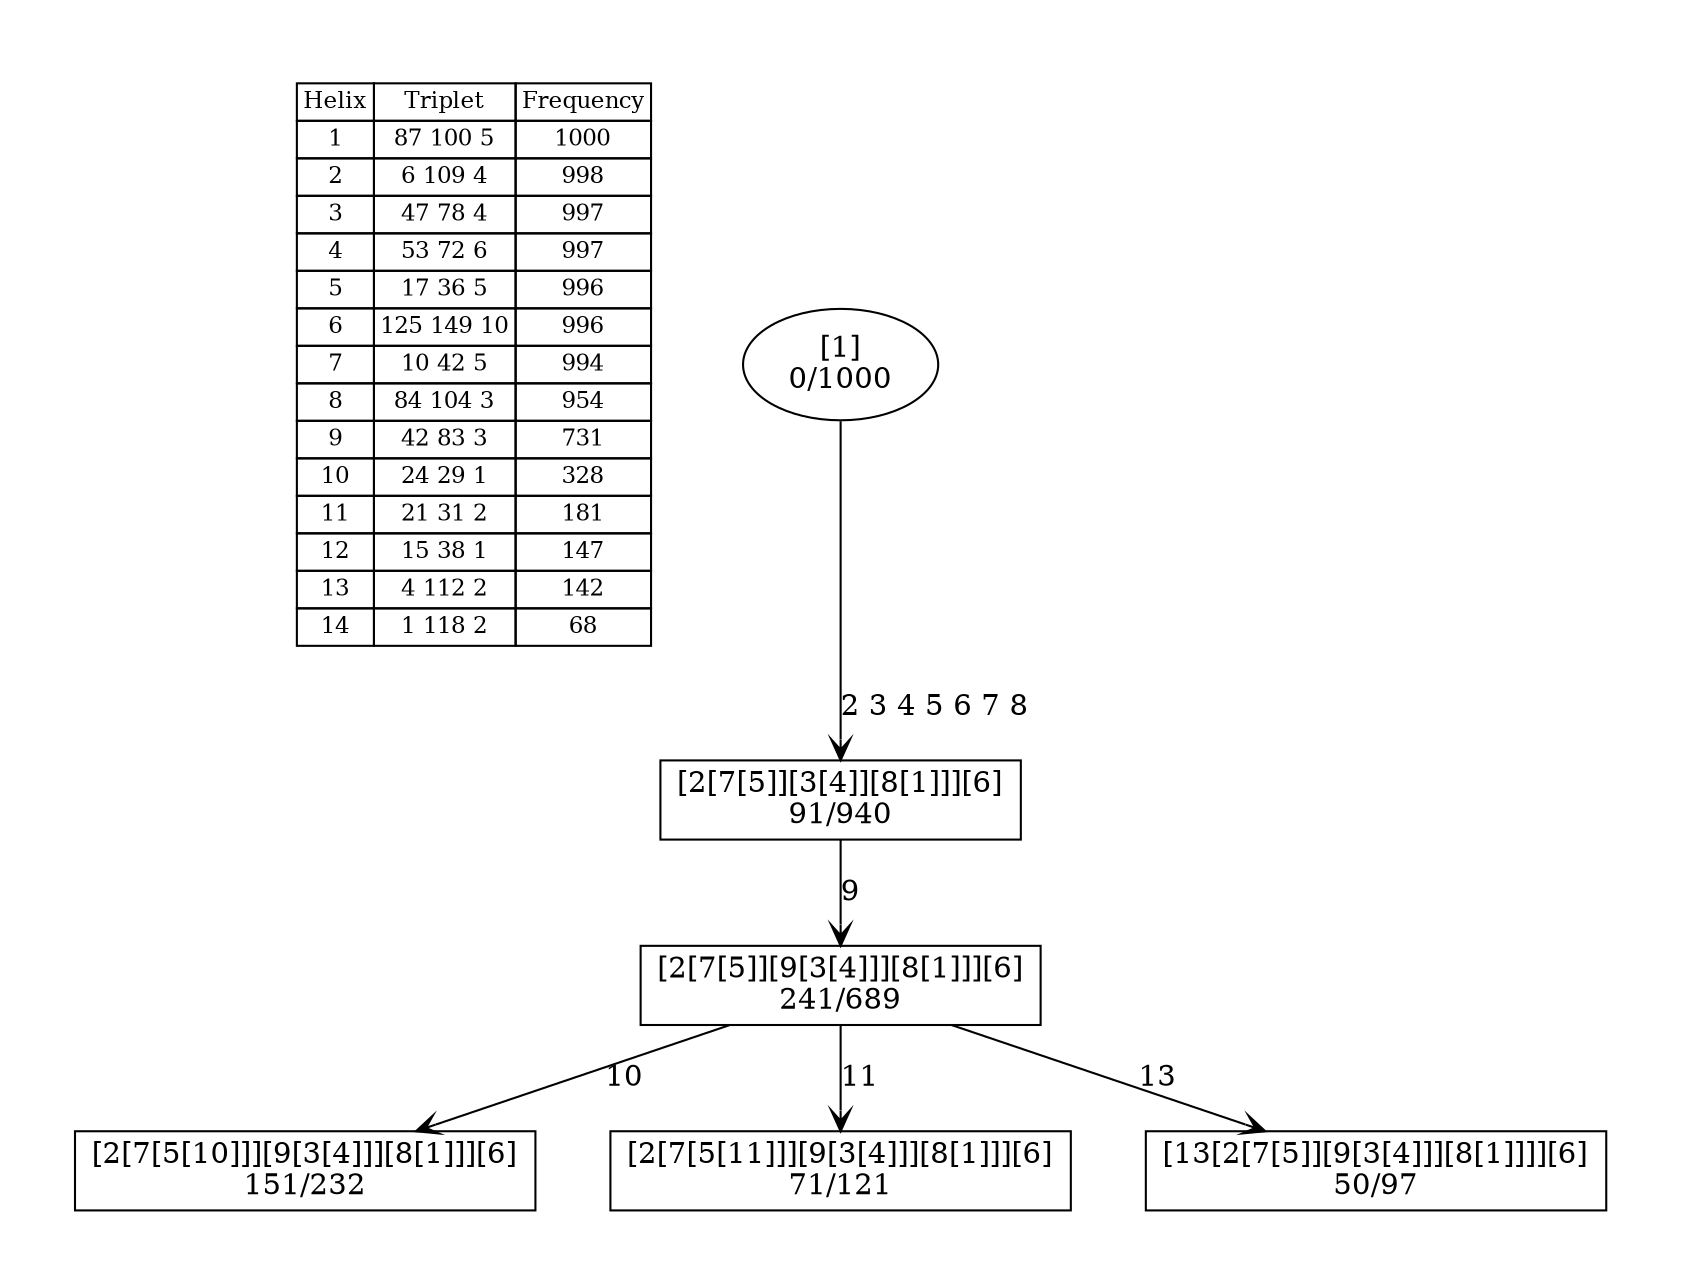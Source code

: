 digraph G {
	pad = 0.5;
	nodesep = 0.5;
"legend" [label = < <table border="0" cellborder="1" cellspacing="0"><tr><td>Helix</td><td>Triplet</td><td>Frequency</td></tr>
<tr><td>1</td><td>87 100 5</td><td>1000</td></tr>
<tr><td>2</td><td>6 109 4</td><td>998</td></tr>
<tr><td>3</td><td>47 78 4</td><td>997</td></tr>
<tr><td>4</td><td>53 72 6</td><td>997</td></tr>
<tr><td>5</td><td>17 36 5</td><td>996</td></tr>
<tr><td>6</td><td>125 149 10</td><td>996</td></tr>
<tr><td>7</td><td>10 42 5</td><td>994</td></tr>
<tr><td>8</td><td>84 104 3</td><td>954</td></tr>
<tr><td>9</td><td>42 83 3</td><td>731</td></tr>
<tr><td>10</td><td>24 29 1</td><td>328</td></tr>
<tr><td>11</td><td>21 31 2</td><td>181</td></tr>
<tr><td>12</td><td>15 38 1</td><td>147</td></tr>
<tr><td>13</td><td>4 112 2</td><td>142</td></tr>
<tr><td>14</td><td>1 118 2</td><td>68</td></tr>
</table>>, shape = plaintext, fontsize=11];
"1 2 3 4 5 6 7 8 9 " [shape = box];
"1 2 3 4 5 6 7 8 9 10 " [shape = box];
"1 2 3 4 5 6 7 8 " [shape = box];
"1 2 3 4 5 6 7 8 9 11 " [shape = box];
"1 2 3 4 5 6 7 8 9 13 " [shape = box];
"1 2 3 4 5 6 7 8 9 " [label = "[2[7[5]][9[3[4]]][8[1]]][6]\n241/689"];
"1 2 3 4 5 6 7 8 9 10 " [label = "[2[7[5[10]]][9[3[4]]][8[1]]][6]\n151/232"];
"1 2 3 4 5 6 7 8 " [label = "[2[7[5]][3[4]][8[1]]][6]\n91/940"];
"1 2 3 4 5 6 7 8 9 11 " [label = "[2[7[5[11]]][9[3[4]]][8[1]]][6]\n71/121"];
"1 2 3 4 5 6 7 8 9 13 " [label = "[13[2[7[5]][9[3[4]]][8[1]]]][6]\n50/97"];
"1 " [label = "[1]\n0/1000"];
"1 2 3 4 5 6 7 8 9 " -> "1 2 3 4 5 6 7 8 9 10 " [label = "10 ", arrowhead = vee];
"1 2 3 4 5 6 7 8 9 " -> "1 2 3 4 5 6 7 8 9 11 " [label = "11 ", arrowhead = vee];
"1 2 3 4 5 6 7 8 9 " -> "1 2 3 4 5 6 7 8 9 13 " [label = "13 ", arrowhead = vee];
"1 2 3 4 5 6 7 8 " -> "1 2 3 4 5 6 7 8 9 " [label = "9 ", arrowhead = vee];
"1 " -> "1 2 3 4 5 6 7 8 " [label = "2 3 4 5 6 7 8 ", arrowhead = vee];
}